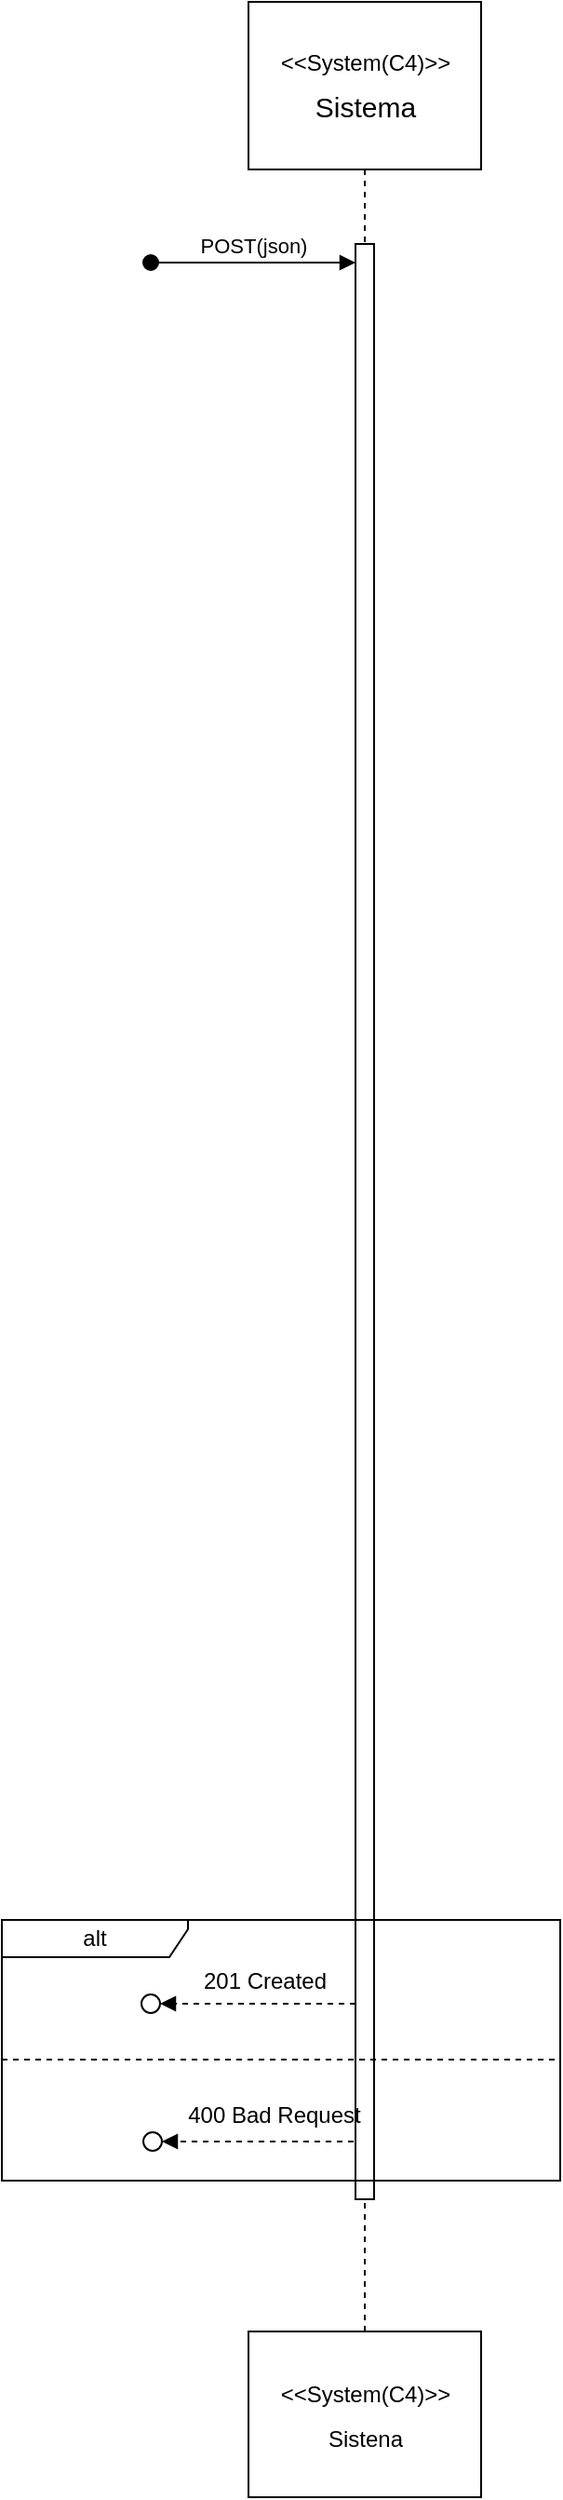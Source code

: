 <mxfile version="22.1.7" type="device">
  <diagram name="Página-1" id="mjJN0BDMHvQcbUWATJWX">
    <mxGraphModel dx="1500" dy="839" grid="1" gridSize="10" guides="1" tooltips="1" connect="1" arrows="1" fold="1" page="1" pageScale="1" pageWidth="827" pageHeight="1169" math="0" shadow="0">
      <root>
        <mxCell id="0" />
        <mxCell id="1" parent="0" />
        <mxCell id="n9Wd74QrX3WFdUT-hTSD-2" value="&lt;p style=&quot;line-height: 100%;&quot;&gt;&amp;lt;&amp;lt;System(C4)&amp;gt;&amp;gt;&lt;/p&gt;&lt;p style=&quot;line-height: 100%;&quot;&gt;&lt;span style=&quot;font-size: 15px;&quot;&gt;Sistema&lt;/span&gt;&lt;/p&gt;" style="shape=umlLifeline;perimeter=lifelinePerimeter;whiteSpace=wrap;html=1;container=1;dropTarget=0;collapsible=0;recursiveResize=0;outlineConnect=0;portConstraint=eastwest;newEdgeStyle={&quot;curved&quot;:0,&quot;rounded&quot;:0};size=90;" vertex="1" parent="1">
          <mxGeometry x="332.5" y="20" width="125" height="1280" as="geometry" />
        </mxCell>
        <mxCell id="n9Wd74QrX3WFdUT-hTSD-3" value="" style="html=1;points=[[0,0,0,0,5],[0,1,0,0,-5],[1,0,0,0,5],[1,1,0,0,-5]];perimeter=orthogonalPerimeter;outlineConnect=0;targetShapes=umlLifeline;portConstraint=eastwest;newEdgeStyle={&quot;curved&quot;:0,&quot;rounded&quot;:0};" vertex="1" parent="1">
          <mxGeometry x="390" y="150" width="10" height="1050" as="geometry" />
        </mxCell>
        <mxCell id="n9Wd74QrX3WFdUT-hTSD-17" value="POST(json)" style="html=1;verticalAlign=bottom;startArrow=oval;startFill=1;endArrow=block;startSize=8;curved=0;rounded=0;" edge="1" parent="1">
          <mxGeometry x="-0.003" width="60" relative="1" as="geometry">
            <mxPoint x="280" y="160" as="sourcePoint" />
            <mxPoint x="390" y="160" as="targetPoint" />
            <mxPoint as="offset" />
          </mxGeometry>
        </mxCell>
        <mxCell id="n9Wd74QrX3WFdUT-hTSD-18" value="" style="ellipse;html=1;" vertex="1" parent="1">
          <mxGeometry x="275" y="1090" width="10" height="10" as="geometry" />
        </mxCell>
        <mxCell id="n9Wd74QrX3WFdUT-hTSD-29" value="" style="html=1;verticalAlign=bottom;labelBackgroundColor=none;endArrow=block;endFill=1;dashed=1;rounded=0;entryX=1;entryY=0.5;entryDx=0;entryDy=0;" edge="1" parent="1" target="n9Wd74QrX3WFdUT-hTSD-18">
          <mxGeometry width="160" relative="1" as="geometry">
            <mxPoint x="390" y="1095" as="sourcePoint" />
            <mxPoint x="658" y="1135" as="targetPoint" />
          </mxGeometry>
        </mxCell>
        <mxCell id="n9Wd74QrX3WFdUT-hTSD-34" value="201 Created" style="text;html=1;align=center;verticalAlign=middle;resizable=0;points=[];autosize=1;strokeColor=none;fillColor=none;" vertex="1" parent="1">
          <mxGeometry x="296" y="1068" width="90" height="30" as="geometry" />
        </mxCell>
        <mxCell id="n9Wd74QrX3WFdUT-hTSD-39" value="&lt;p style=&quot;line-height: 100%;&quot;&gt;&amp;lt;&amp;lt;System(C4)&amp;gt;&amp;gt;&lt;/p&gt;&lt;p style=&quot;line-height: 100%;&quot;&gt;Sistena&lt;br&gt;&lt;/p&gt;" style="shape=umlLifeline;perimeter=lifelinePerimeter;whiteSpace=wrap;html=1;container=1;dropTarget=0;collapsible=0;recursiveResize=0;outlineConnect=0;portConstraint=eastwest;newEdgeStyle={&quot;curved&quot;:0,&quot;rounded&quot;:0};size=90;" vertex="1" parent="1">
          <mxGeometry x="332.5" y="1271" width="125" height="89" as="geometry" />
        </mxCell>
        <mxCell id="n9Wd74QrX3WFdUT-hTSD-40" value="alt" style="shape=umlFrame;whiteSpace=wrap;html=1;pointerEvents=0;recursiveResize=0;container=1;collapsible=0;width=100;height=20;" vertex="1" parent="1">
          <mxGeometry x="200" y="1050" width="300" height="140" as="geometry" />
        </mxCell>
        <mxCell id="n9Wd74QrX3WFdUT-hTSD-41" value="" style="line;strokeWidth=1;dashed=1;labelPosition=center;verticalLabelPosition=bottom;align=left;verticalAlign=top;spacingLeft=20;spacingTop=15;html=1;whiteSpace=wrap;" vertex="1" parent="n9Wd74QrX3WFdUT-hTSD-40">
          <mxGeometry y="70" width="300" height="10" as="geometry" />
        </mxCell>
        <mxCell id="n9Wd74QrX3WFdUT-hTSD-42" value="400&amp;nbsp;Bad Request" style="text;html=1;align=center;verticalAlign=middle;resizable=0;points=[];autosize=1;strokeColor=none;fillColor=none;" vertex="1" parent="n9Wd74QrX3WFdUT-hTSD-40">
          <mxGeometry x="86" y="90" width="120" height="30" as="geometry" />
        </mxCell>
        <mxCell id="n9Wd74QrX3WFdUT-hTSD-43" value="" style="html=1;verticalAlign=bottom;labelBackgroundColor=none;endArrow=block;endFill=1;dashed=1;rounded=0;entryX=1;entryY=0.5;entryDx=0;entryDy=0;" edge="1" parent="n9Wd74QrX3WFdUT-hTSD-40" target="n9Wd74QrX3WFdUT-hTSD-44">
          <mxGeometry width="160" relative="1" as="geometry">
            <mxPoint x="189" y="119" as="sourcePoint" />
            <mxPoint x="459" y="159" as="targetPoint" />
            <Array as="points">
              <mxPoint x="119" y="119" />
            </Array>
          </mxGeometry>
        </mxCell>
        <mxCell id="n9Wd74QrX3WFdUT-hTSD-44" value="" style="ellipse;html=1;" vertex="1" parent="n9Wd74QrX3WFdUT-hTSD-40">
          <mxGeometry x="76" y="114" width="10" height="10" as="geometry" />
        </mxCell>
      </root>
    </mxGraphModel>
  </diagram>
</mxfile>
